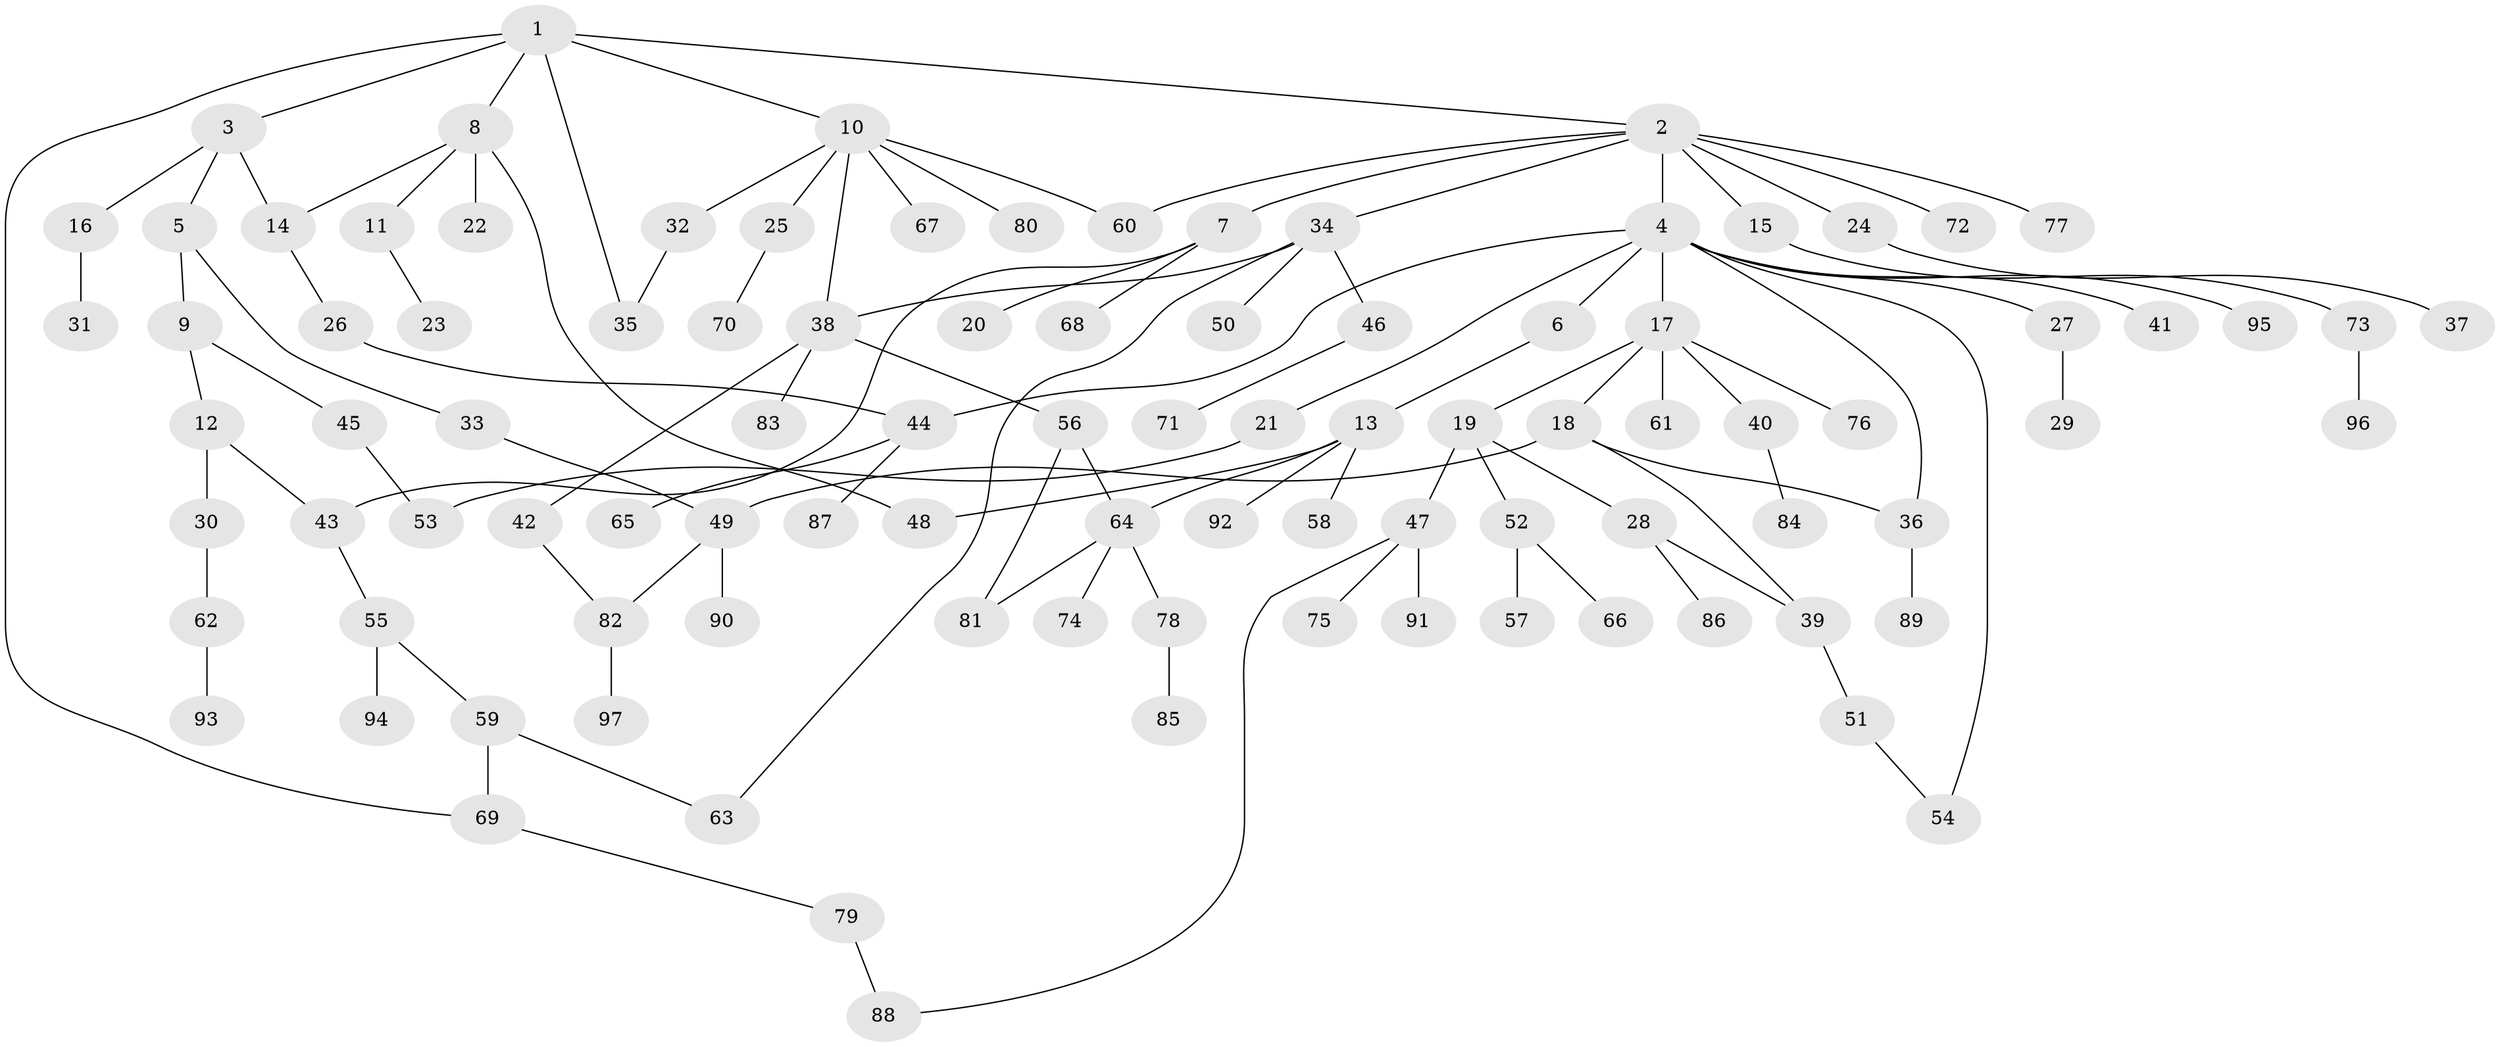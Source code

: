 // Generated by graph-tools (version 1.1) at 2025/49/03/09/25 03:49:16]
// undirected, 97 vertices, 114 edges
graph export_dot {
graph [start="1"]
  node [color=gray90,style=filled];
  1;
  2;
  3;
  4;
  5;
  6;
  7;
  8;
  9;
  10;
  11;
  12;
  13;
  14;
  15;
  16;
  17;
  18;
  19;
  20;
  21;
  22;
  23;
  24;
  25;
  26;
  27;
  28;
  29;
  30;
  31;
  32;
  33;
  34;
  35;
  36;
  37;
  38;
  39;
  40;
  41;
  42;
  43;
  44;
  45;
  46;
  47;
  48;
  49;
  50;
  51;
  52;
  53;
  54;
  55;
  56;
  57;
  58;
  59;
  60;
  61;
  62;
  63;
  64;
  65;
  66;
  67;
  68;
  69;
  70;
  71;
  72;
  73;
  74;
  75;
  76;
  77;
  78;
  79;
  80;
  81;
  82;
  83;
  84;
  85;
  86;
  87;
  88;
  89;
  90;
  91;
  92;
  93;
  94;
  95;
  96;
  97;
  1 -- 2;
  1 -- 3;
  1 -- 8;
  1 -- 10;
  1 -- 35;
  1 -- 69;
  2 -- 4;
  2 -- 7;
  2 -- 15;
  2 -- 24;
  2 -- 34;
  2 -- 60;
  2 -- 72;
  2 -- 77;
  3 -- 5;
  3 -- 14;
  3 -- 16;
  4 -- 6;
  4 -- 17;
  4 -- 21;
  4 -- 27;
  4 -- 36;
  4 -- 41;
  4 -- 95;
  4 -- 54;
  4 -- 44;
  5 -- 9;
  5 -- 33;
  6 -- 13;
  7 -- 20;
  7 -- 43;
  7 -- 68;
  8 -- 11;
  8 -- 22;
  8 -- 14;
  8 -- 48;
  9 -- 12;
  9 -- 45;
  10 -- 25;
  10 -- 32;
  10 -- 38;
  10 -- 67;
  10 -- 80;
  10 -- 60;
  11 -- 23;
  12 -- 30;
  12 -- 43;
  13 -- 48;
  13 -- 58;
  13 -- 92;
  13 -- 64;
  14 -- 26;
  15 -- 73;
  16 -- 31;
  17 -- 18;
  17 -- 19;
  17 -- 40;
  17 -- 61;
  17 -- 76;
  18 -- 39;
  18 -- 36;
  18 -- 49;
  19 -- 28;
  19 -- 47;
  19 -- 52;
  21 -- 53;
  24 -- 37;
  25 -- 70;
  26 -- 44;
  27 -- 29;
  28 -- 86;
  28 -- 39;
  30 -- 62;
  32 -- 35;
  33 -- 49;
  34 -- 46;
  34 -- 50;
  34 -- 63;
  34 -- 38;
  36 -- 89;
  38 -- 42;
  38 -- 56;
  38 -- 83;
  39 -- 51;
  40 -- 84;
  42 -- 82;
  43 -- 55;
  44 -- 65;
  44 -- 87;
  45 -- 53;
  46 -- 71;
  47 -- 75;
  47 -- 88;
  47 -- 91;
  49 -- 82;
  49 -- 90;
  51 -- 54;
  52 -- 57;
  52 -- 66;
  55 -- 59;
  55 -- 94;
  56 -- 64;
  56 -- 81;
  59 -- 69;
  59 -- 63;
  62 -- 93;
  64 -- 74;
  64 -- 78;
  64 -- 81;
  69 -- 79;
  73 -- 96;
  78 -- 85;
  79 -- 88;
  82 -- 97;
}
